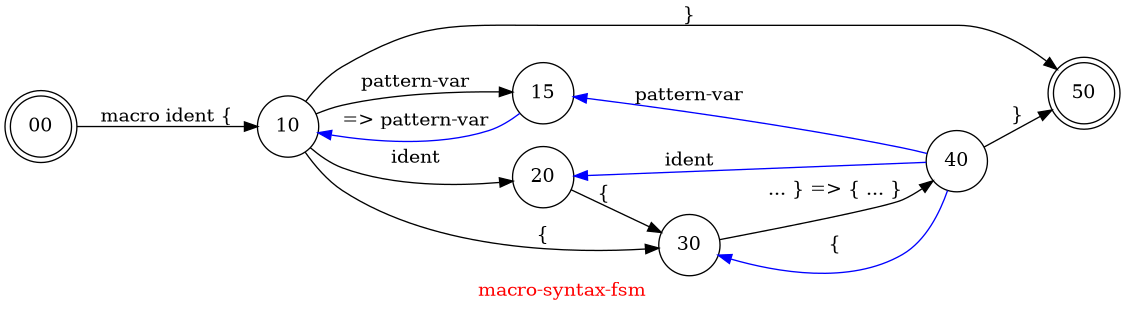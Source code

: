 // Copyright (C) 2007, 2008 Robert Nielsen <robert@dakota.org>
//
// Licensed under the Apache License, Version 2.0 (the "License");
// you may not use this file except in compliance with the License.
// You may obtain a copy of the License at
//
//      http://www.apache.org/licenses/LICENSE-2.0
//
// Unless required by applicable law or agreed to in writing, software
// distributed under the License is distributed on an "AS IS" BASIS,
// WITHOUT WARRANTIES OR CONDITIONS OF ANY KIND, either express or implied.
// See the License for the specific language governing permissions and
// limitations under the License.

digraph "macro-syntax-fsm"
{
  graph [ label = "\G", fontcolor = red ];
  graph [ rankdir = "LR",
        center = true,
        size = "7.5,10",
          ];

  //node [ shape = circle, label = "", width = 0.25 ];
  // OR
  node [ shape = circle ];

  00 [ shape = doublecircle ];
  50 [ shape = doublecircle ];

  00 -> 10 [ label = "macro ident {" ];

  10 -> 15 [ label = "pattern-var" ];
  10 -> 15 [ label = "=> pattern-var", color = blue, dir = back ];
  10 -> 20 [ label = "ident" ];
  10 -> 50 [ label = "}" ];

  10 -> 30 [ label = "{" ];
  20 -> 30 [ label = "{" ];
  20 -> 40 [ label = "ident", color = blue, dir = back ];

  30 -> 40 [ label = "... } => { ... }" ];
  30 -> 40 [ label = "{", color = blue, dir = back ];
  15 -> 40 [ label = "pattern-var", color = blue, dir = back ];
  40 -> 50 [ label = "}" ];
}
